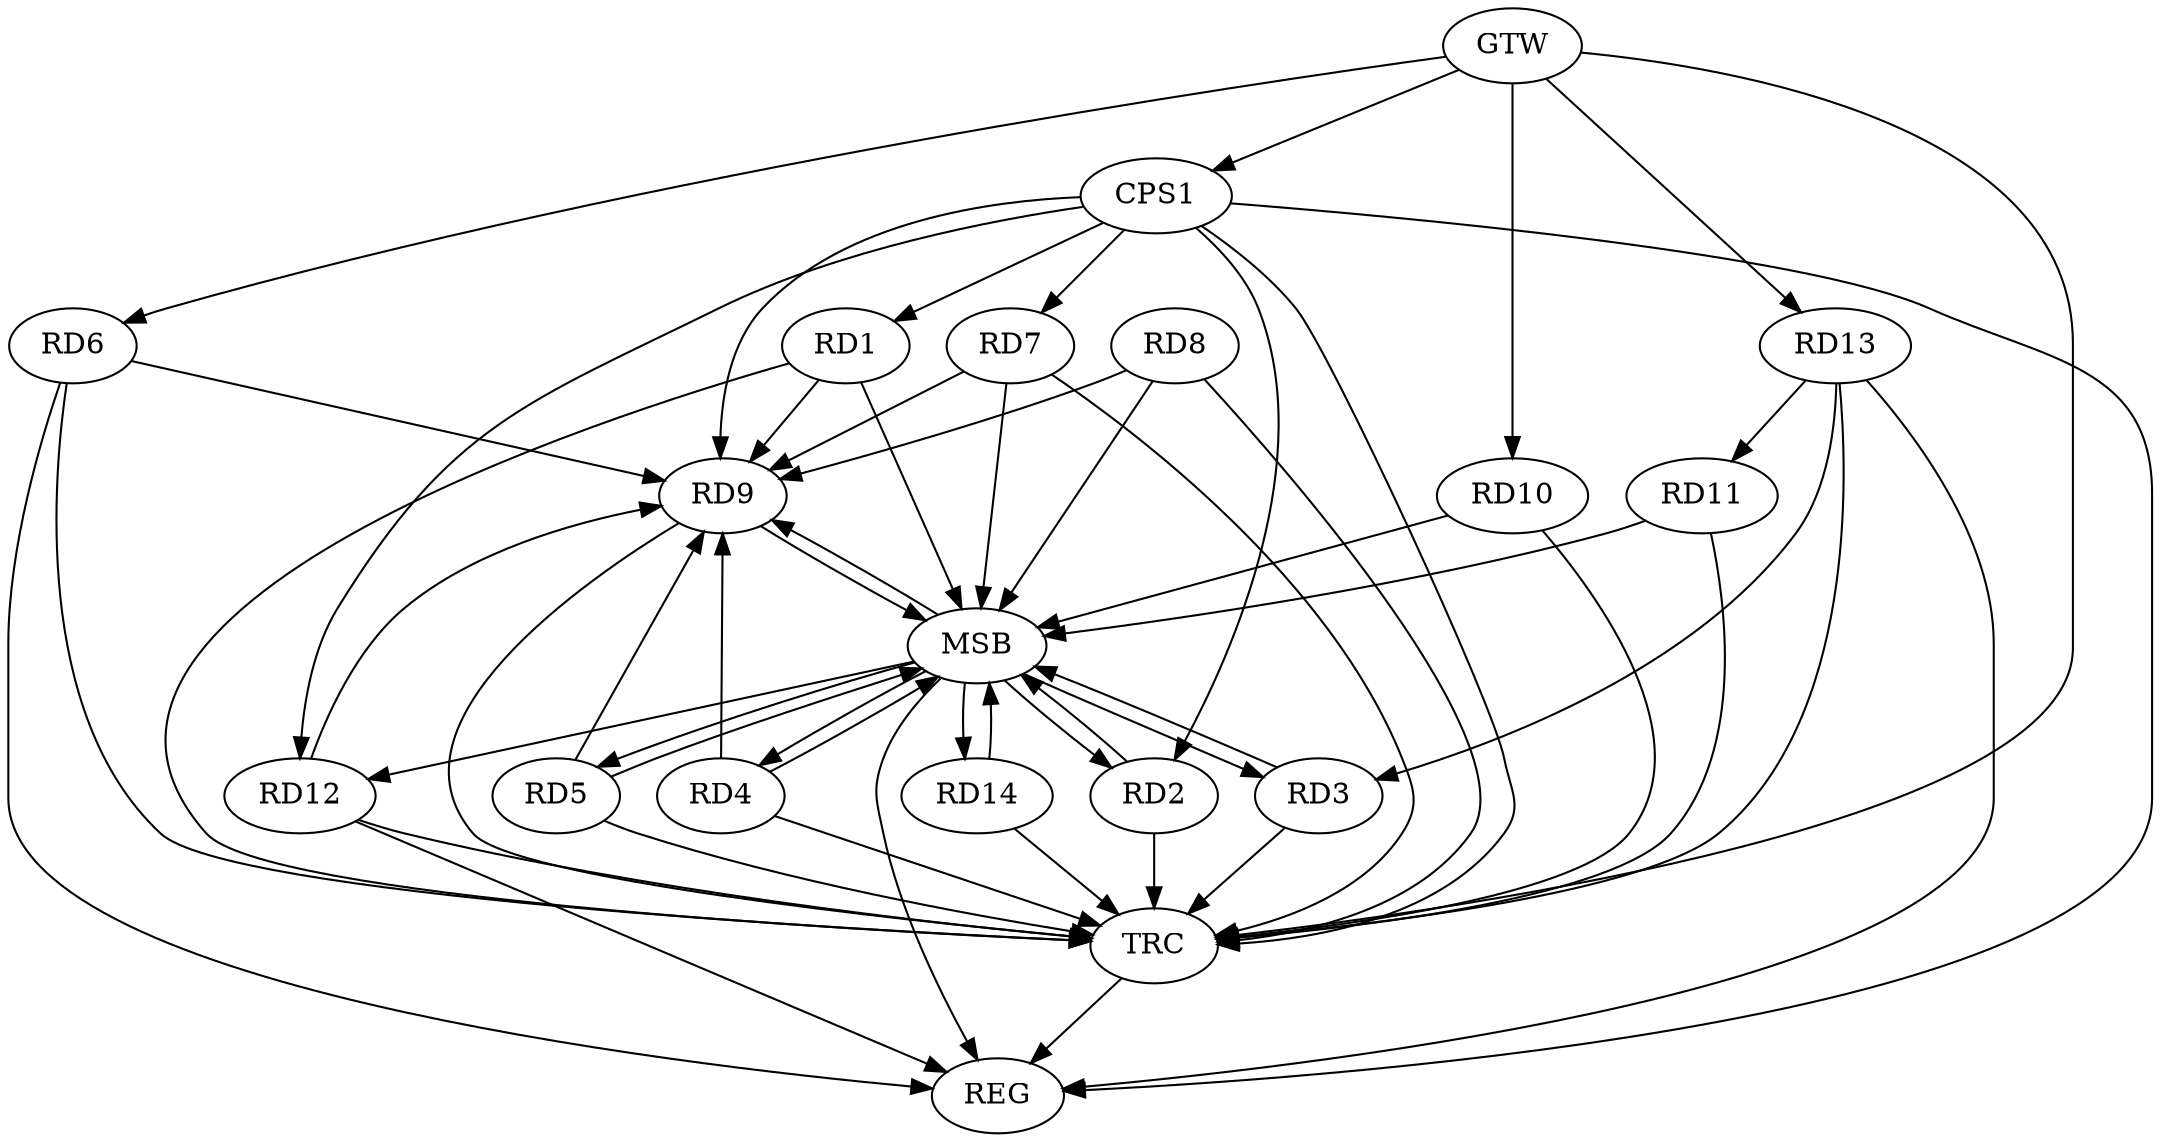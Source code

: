 strict digraph G {
  RD1 [ label="RD1" ];
  RD2 [ label="RD2" ];
  RD3 [ label="RD3" ];
  RD4 [ label="RD4" ];
  RD5 [ label="RD5" ];
  RD6 [ label="RD6" ];
  RD7 [ label="RD7" ];
  RD8 [ label="RD8" ];
  RD9 [ label="RD9" ];
  RD10 [ label="RD10" ];
  RD11 [ label="RD11" ];
  RD12 [ label="RD12" ];
  RD13 [ label="RD13" ];
  RD14 [ label="RD14" ];
  CPS1 [ label="CPS1" ];
  GTW [ label="GTW" ];
  REG [ label="REG" ];
  MSB [ label="MSB" ];
  TRC [ label="TRC" ];
  RD13 -> RD3;
  RD6 -> RD9;
  RD13 -> RD11;
  CPS1 -> RD1;
  CPS1 -> RD2;
  CPS1 -> RD7;
  CPS1 -> RD9;
  CPS1 -> RD12;
  GTW -> RD6;
  GTW -> RD10;
  GTW -> RD13;
  GTW -> CPS1;
  RD6 -> REG;
  RD12 -> REG;
  RD13 -> REG;
  CPS1 -> REG;
  RD1 -> MSB;
  MSB -> REG;
  RD2 -> MSB;
  RD3 -> MSB;
  MSB -> RD4;
  RD4 -> MSB;
  MSB -> RD5;
  RD5 -> MSB;
  RD7 -> MSB;
  RD8 -> MSB;
  MSB -> RD12;
  RD9 -> MSB;
  RD10 -> MSB;
  MSB -> RD2;
  MSB -> RD9;
  RD11 -> MSB;
  MSB -> RD3;
  MSB -> RD14;
  RD14 -> MSB;
  RD1 -> TRC;
  RD2 -> TRC;
  RD3 -> TRC;
  RD4 -> TRC;
  RD5 -> TRC;
  RD6 -> TRC;
  RD7 -> TRC;
  RD8 -> TRC;
  RD9 -> TRC;
  RD10 -> TRC;
  RD11 -> TRC;
  RD12 -> TRC;
  RD13 -> TRC;
  RD14 -> TRC;
  CPS1 -> TRC;
  GTW -> TRC;
  TRC -> REG;
  RD1 -> RD9;
  RD12 -> RD9;
  RD5 -> RD9;
  RD7 -> RD9;
  RD8 -> RD9;
  RD4 -> RD9;
}
